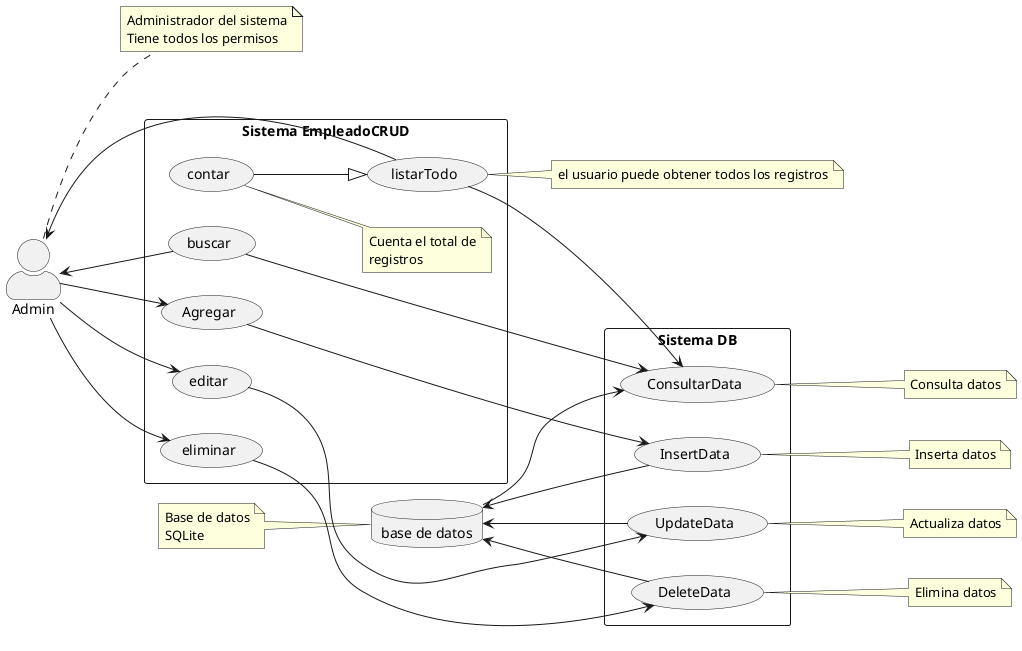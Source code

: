 @startuml ProductoCRUD_Database

left to right direction

skinparam packageStyle rectangle
skinparam actorStyle awesome

actor "Admin" as user
database "base de datos" as db

' Ejemplo de nota flotante
note right of user : Administrador del sistema\nTiene todos los permisos

rectangle "Sistema EmpleadoCRUD"{
    usecase "Agregar" as cu1
    usecase "buscar" as cu2
    usecase "editar" as cu3
    usecase "eliminar" as cu4
    usecase "listarTodo" as cu5
    usecase "contar" as cu6


    note "Cuenta el total de\nregistros" as N1
    cu6 .. N1
}

rectangle "Sistema DB"{
   usecase "ConsultarData" as cudb1
   usecase "InsertData" as cudb2
   usecase "UpdateData" as cudb3
   usecase "DeleteData" as cudb4
}



' relaciones db
db --> cudb1
db <-- cudb2
db <-- cudb3
db <-- cudb4

' relaciones backend
cu1 --> cudb2
cu2 --> cudb1
cu3 --> cudb3
cu4 --> cudb4
cu5 --> cudb1
cu6 --|> cu5

' Relaciones user - system
user --> cu1
user <-- cu2
user --> cu3
user --> cu4
user <-- cu5

'notas
note left of db : Base de datos\nSQLite
note right of cudb1 : Consulta datos
note right of cudb2 : Inserta datos
note right of cudb3 : Actualiza datos
note right of cudb4 : Elimina datos
note right of cu5: el usuario puede obtener todos los registros


@enduml